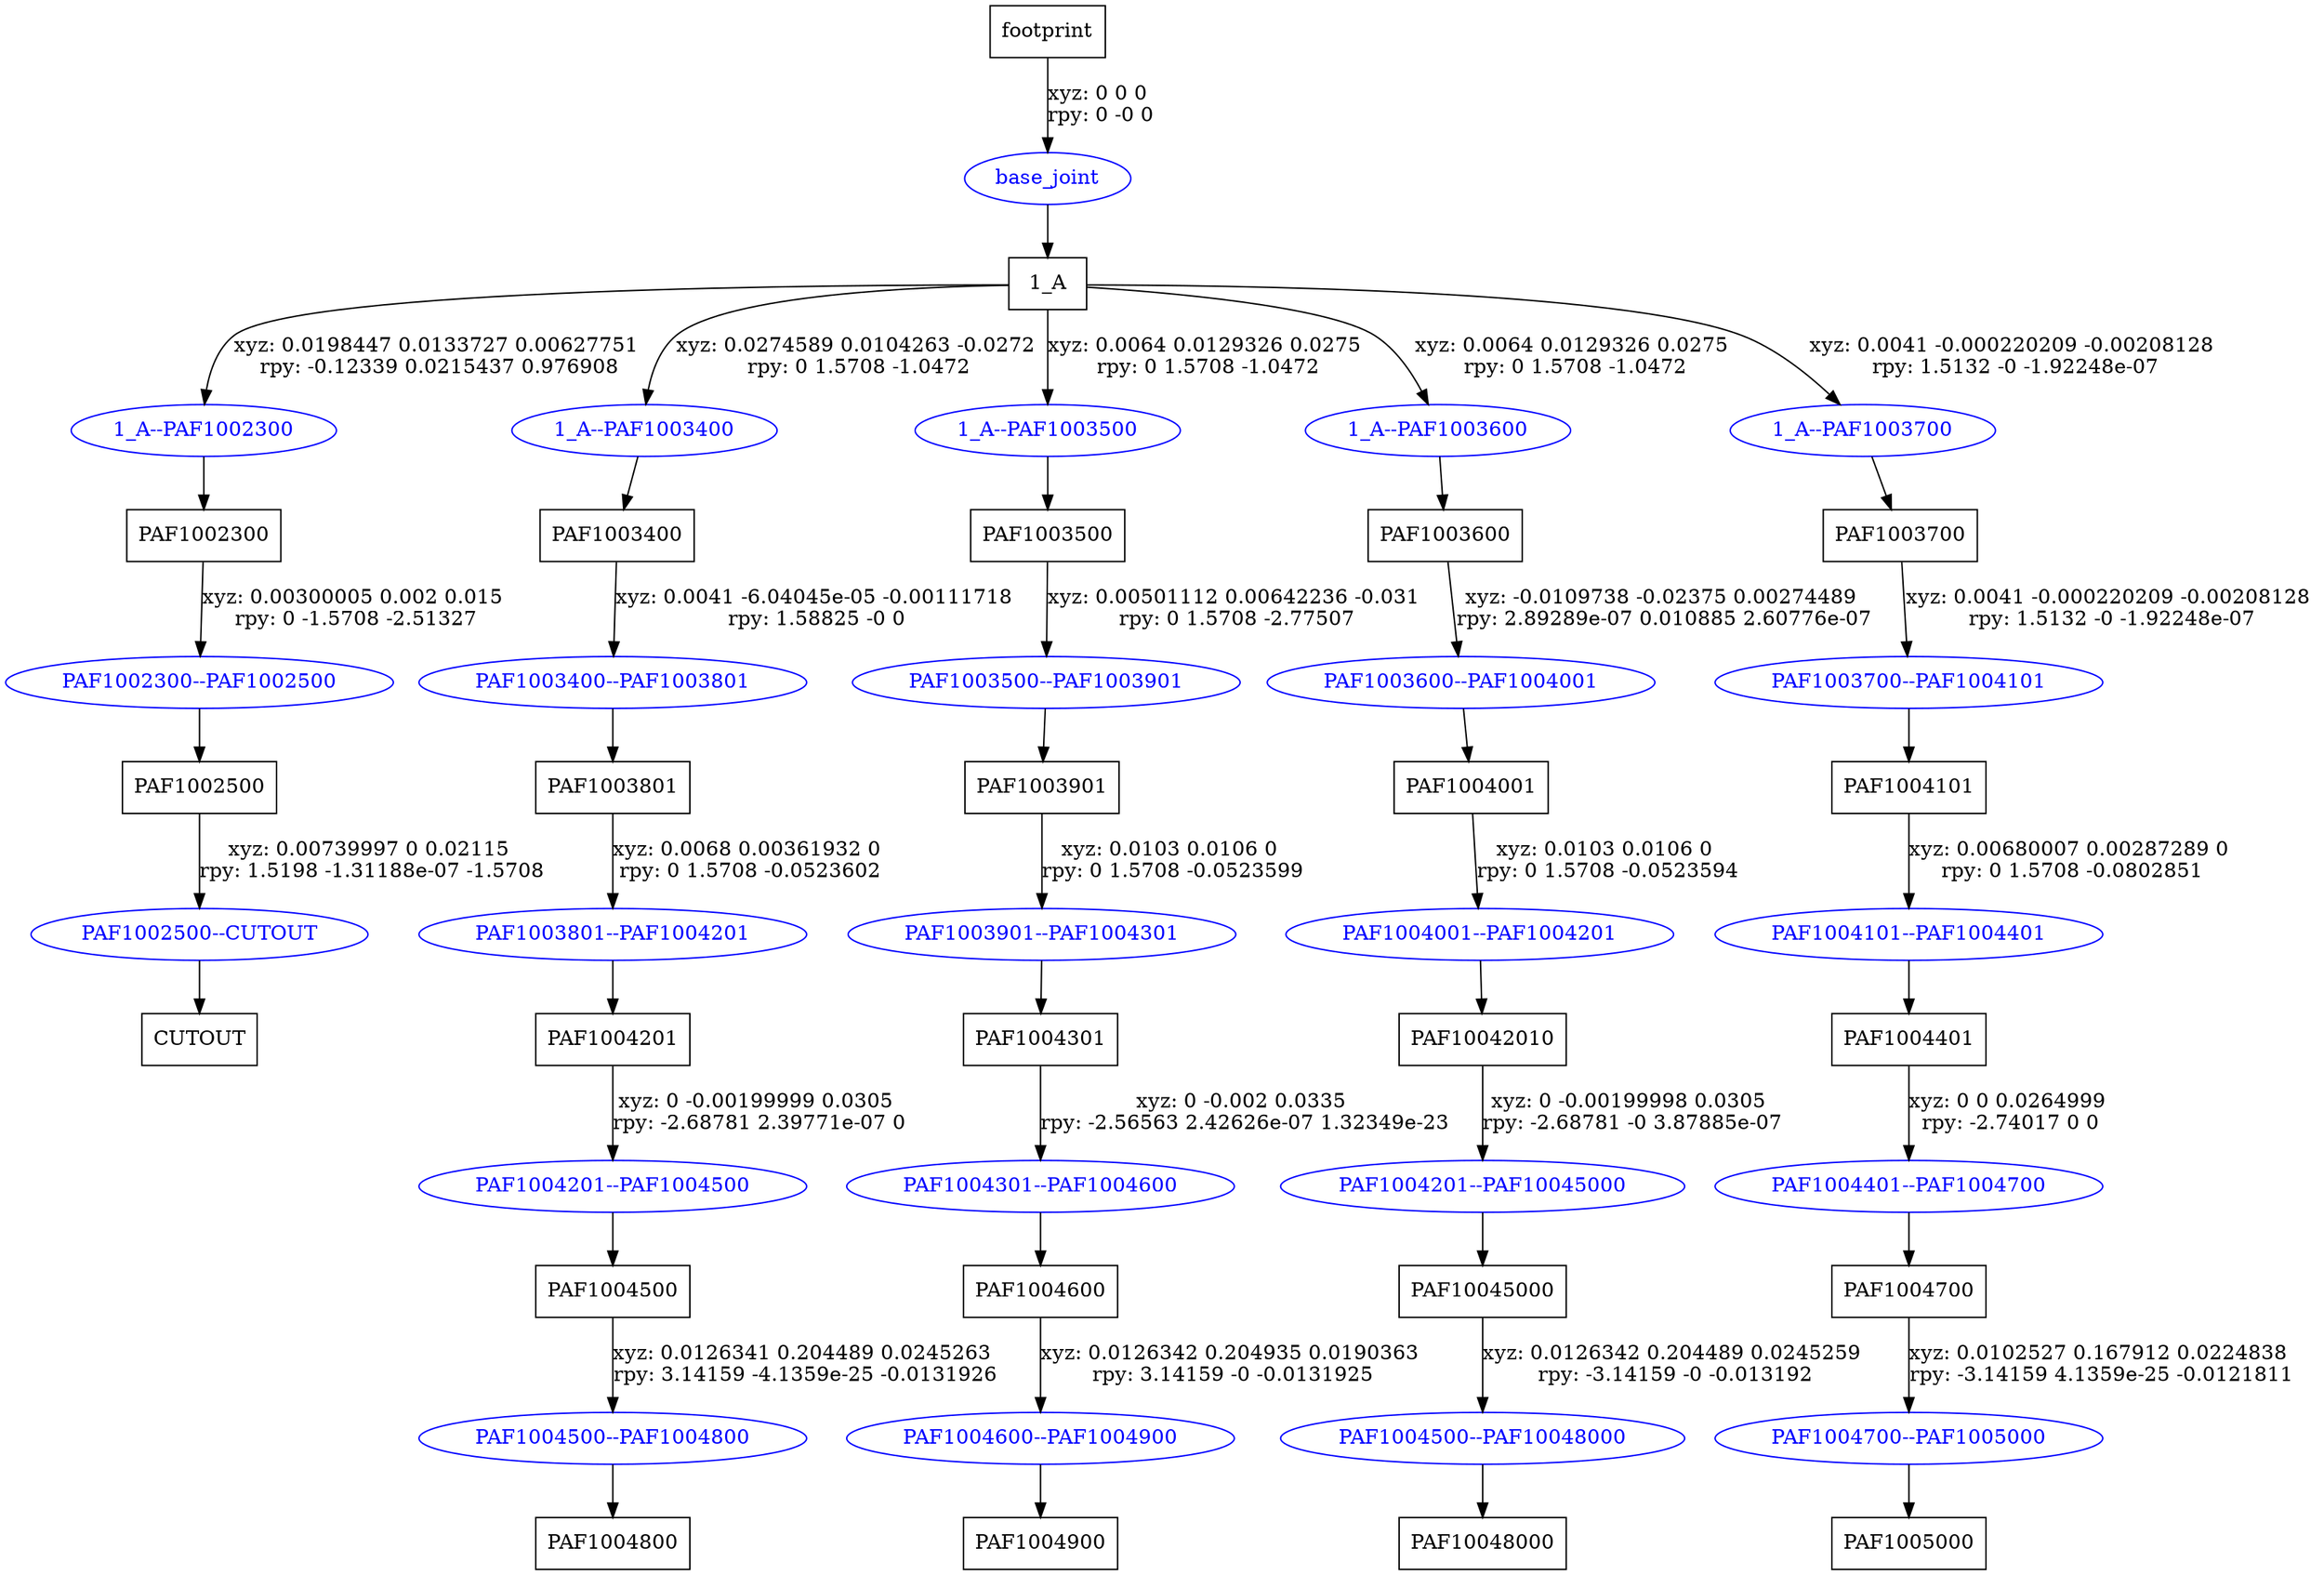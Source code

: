 digraph G {
node [shape=box];
"footprint" [label="footprint"];
"1_A" [label="1_A"];
"PAF1002300" [label="PAF1002300"];
"PAF1002500" [label="PAF1002500"];
"CUTOUT" [label="CUTOUT"];
"PAF1003400" [label="PAF1003400"];
"PAF1003801" [label="PAF1003801"];
"PAF1004201" [label="PAF1004201"];
"PAF1004500" [label="PAF1004500"];
"PAF1004800" [label="PAF1004800"];
"PAF1003500" [label="PAF1003500"];
"PAF1003901" [label="PAF1003901"];
"PAF1004301" [label="PAF1004301"];
"PAF1004600" [label="PAF1004600"];
"PAF1004900" [label="PAF1004900"];
"PAF1003600" [label="PAF1003600"];
"PAF1004001" [label="PAF1004001"];
"PAF10042010" [label="PAF10042010"];
"PAF10045000" [label="PAF10045000"];
"PAF10048000" [label="PAF10048000"];
"PAF1003700" [label="PAF1003700"];
"PAF1004101" [label="PAF1004101"];
"PAF1004401" [label="PAF1004401"];
"PAF1004700" [label="PAF1004700"];
"PAF1005000" [label="PAF1005000"];
node [shape=ellipse, color=blue, fontcolor=blue];
"footprint" -> "base_joint" [label="xyz: 0 0 0 \nrpy: 0 -0 0"]
"base_joint" -> "1_A"
"1_A" -> "1_A--PAF1002300" [label="xyz: 0.0198447 0.0133727 0.00627751 \nrpy: -0.12339 0.0215437 0.976908"]
"1_A--PAF1002300" -> "PAF1002300"
"PAF1002300" -> "PAF1002300--PAF1002500" [label="xyz: 0.00300005 0.002 0.015 \nrpy: 0 -1.5708 -2.51327"]
"PAF1002300--PAF1002500" -> "PAF1002500"
"PAF1002500" -> "PAF1002500--CUTOUT" [label="xyz: 0.00739997 0 0.02115 \nrpy: 1.5198 -1.31188e-07 -1.5708"]
"PAF1002500--CUTOUT" -> "CUTOUT"
"1_A" -> "1_A--PAF1003400" [label="xyz: 0.0274589 0.0104263 -0.0272 \nrpy: 0 1.5708 -1.0472"]
"1_A--PAF1003400" -> "PAF1003400"
"PAF1003400" -> "PAF1003400--PAF1003801" [label="xyz: 0.0041 -6.04045e-05 -0.00111718 \nrpy: 1.58825 -0 0"]
"PAF1003400--PAF1003801" -> "PAF1003801"
"PAF1003801" -> "PAF1003801--PAF1004201" [label="xyz: 0.0068 0.00361932 0 \nrpy: 0 1.5708 -0.0523602"]
"PAF1003801--PAF1004201" -> "PAF1004201"
"PAF1004201" -> "PAF1004201--PAF1004500" [label="xyz: 0 -0.00199999 0.0305 \nrpy: -2.68781 2.39771e-07 0"]
"PAF1004201--PAF1004500" -> "PAF1004500"
"PAF1004500" -> "PAF1004500--PAF1004800" [label="xyz: 0.0126341 0.204489 0.0245263 \nrpy: 3.14159 -4.1359e-25 -0.0131926"]
"PAF1004500--PAF1004800" -> "PAF1004800"
"1_A" -> "1_A--PAF1003500" [label="xyz: 0.0064 0.0129326 0.0275 \nrpy: 0 1.5708 -1.0472"]
"1_A--PAF1003500" -> "PAF1003500"
"PAF1003500" -> "PAF1003500--PAF1003901" [label="xyz: 0.00501112 0.00642236 -0.031 \nrpy: 0 1.5708 -2.77507"]
"PAF1003500--PAF1003901" -> "PAF1003901"
"PAF1003901" -> "PAF1003901--PAF1004301" [label="xyz: 0.0103 0.0106 0 \nrpy: 0 1.5708 -0.0523599"]
"PAF1003901--PAF1004301" -> "PAF1004301"
"PAF1004301" -> "PAF1004301--PAF1004600" [label="xyz: 0 -0.002 0.0335 \nrpy: -2.56563 2.42626e-07 1.32349e-23"]
"PAF1004301--PAF1004600" -> "PAF1004600"
"PAF1004600" -> "PAF1004600--PAF1004900" [label="xyz: 0.0126342 0.204935 0.0190363 \nrpy: 3.14159 -0 -0.0131925"]
"PAF1004600--PAF1004900" -> "PAF1004900"
"1_A" -> "1_A--PAF1003600" [label="xyz: 0.0064 0.0129326 0.0275 \nrpy: 0 1.5708 -1.0472"]
"1_A--PAF1003600" -> "PAF1003600"
"PAF1003600" -> "PAF1003600--PAF1004001" [label="xyz: -0.0109738 -0.02375 0.00274489 \nrpy: 2.89289e-07 0.010885 2.60776e-07"]
"PAF1003600--PAF1004001" -> "PAF1004001"
"PAF1004001" -> "PAF1004001--PAF1004201" [label="xyz: 0.0103 0.0106 0 \nrpy: 0 1.5708 -0.0523594"]
"PAF1004001--PAF1004201" -> "PAF10042010"
"PAF10042010" -> "PAF1004201--PAF10045000" [label="xyz: 0 -0.00199998 0.0305 \nrpy: -2.68781 -0 3.87885e-07"]
"PAF1004201--PAF10045000" -> "PAF10045000"
"PAF10045000" -> "PAF1004500--PAF10048000" [label="xyz: 0.0126342 0.204489 0.0245259 \nrpy: -3.14159 -0 -0.013192"]
"PAF1004500--PAF10048000" -> "PAF10048000"
"1_A" -> "1_A--PAF1003700" [label="xyz: 0.0041 -0.000220209 -0.00208128 \nrpy: 1.5132 -0 -1.92248e-07"]
"1_A--PAF1003700" -> "PAF1003700"
"PAF1003700" -> "PAF1003700--PAF1004101" [label="xyz: 0.0041 -0.000220209 -0.00208128 \nrpy: 1.5132 -0 -1.92248e-07"]
"PAF1003700--PAF1004101" -> "PAF1004101"
"PAF1004101" -> "PAF1004101--PAF1004401" [label="xyz: 0.00680007 0.00287289 0 \nrpy: 0 1.5708 -0.0802851"]
"PAF1004101--PAF1004401" -> "PAF1004401"
"PAF1004401" -> "PAF1004401--PAF1004700" [label="xyz: 0 0 0.0264999 \nrpy: -2.74017 0 0"]
"PAF1004401--PAF1004700" -> "PAF1004700"
"PAF1004700" -> "PAF1004700--PAF1005000" [label="xyz: 0.0102527 0.167912 0.0224838 \nrpy: -3.14159 4.1359e-25 -0.0121811"]
"PAF1004700--PAF1005000" -> "PAF1005000"
}
